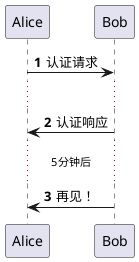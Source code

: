 @startuml
'https://plantuml.com/sequence-diagram

autonumber

Alice->Bob:认证请求
...
Bob->Alice:认证响应
...5分钟后...
Bob->Alice:再见！
@enduml